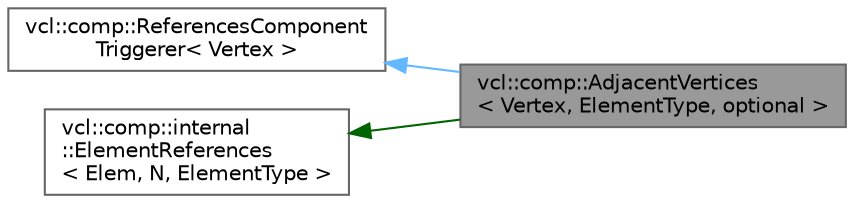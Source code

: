 digraph "vcl::comp::AdjacentVertices&lt; Vertex, ElementType, optional &gt;"
{
 // LATEX_PDF_SIZE
  bgcolor="transparent";
  edge [fontname=Helvetica,fontsize=10,labelfontname=Helvetica,labelfontsize=10];
  node [fontname=Helvetica,fontsize=10,shape=box,height=0.2,width=0.4];
  rankdir="LR";
  Node1 [label="vcl::comp::AdjacentVertices\l\< Vertex, ElementType, optional \>",height=0.2,width=0.4,color="gray40", fillcolor="grey60", style="filled", fontcolor="black",tooltip="The AdjacentVertices class is a container of Vertex references. It is a component that makes sense to..."];
  Node2 -> Node1 [dir="back",color="steelblue1",style="solid"];
  Node2 [label="vcl::comp::ReferencesComponent\lTriggerer\< Vertex \>",height=0.2,width=0.4,color="gray40", fillcolor="white", style="filled",URL="$classvcl_1_1comp_1_1ReferencesComponentTriggerer.html",tooltip=" "];
  Node3 -> Node1 [dir="back",color="darkgreen",style="solid"];
  Node3 [label="vcl::comp::internal\l::ElementReferences\l\< Elem, N, ElementType \>",height=0.2,width=0.4,color="gray40", fillcolor="white", style="filled",tooltip=" "];
}
